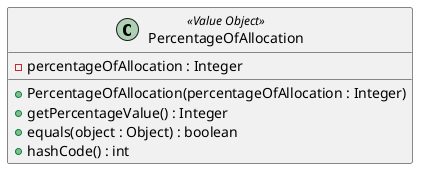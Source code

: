 @startuml
'https://plantuml.com/class-diagram

class PercentageOfAllocation <<Value Object>>{

-percentageOfAllocation : Integer

+PercentageOfAllocation(percentageOfAllocation : Integer)
+getPercentageValue() : Integer
+equals(object : Object) : boolean
+hashCode() : int
}


@enduml